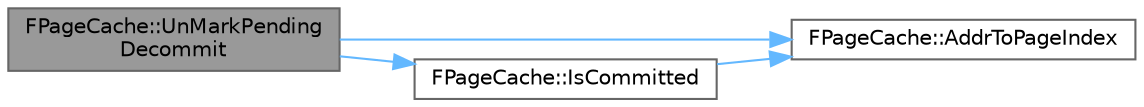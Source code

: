 digraph "FPageCache::UnMarkPendingDecommit"
{
 // INTERACTIVE_SVG=YES
 // LATEX_PDF_SIZE
  bgcolor="transparent";
  edge [fontname=Helvetica,fontsize=10,labelfontname=Helvetica,labelfontsize=10];
  node [fontname=Helvetica,fontsize=10,shape=box,height=0.2,width=0.4];
  rankdir="LR";
  Node1 [id="Node000001",label="FPageCache::UnMarkPending\lDecommit",height=0.2,width=0.4,color="gray40", fillcolor="grey60", style="filled", fontcolor="black",tooltip=" "];
  Node1 -> Node2 [id="edge1_Node000001_Node000002",color="steelblue1",style="solid",tooltip=" "];
  Node2 [id="Node000002",label="FPageCache::AddrToPageIndex",height=0.2,width=0.4,color="grey40", fillcolor="white", style="filled",URL="$d2/dcf/classFPageCache.html#a1fb0769fbda010238e4e19da237f8533",tooltip=" "];
  Node1 -> Node3 [id="edge2_Node000001_Node000003",color="steelblue1",style="solid",tooltip=" "];
  Node3 [id="Node000003",label="FPageCache::IsCommitted",height=0.2,width=0.4,color="grey40", fillcolor="white", style="filled",URL="$d2/dcf/classFPageCache.html#a52eb0833cdbc3ffcc0ae8ec3db15c915",tooltip=" "];
  Node3 -> Node2 [id="edge3_Node000003_Node000002",color="steelblue1",style="solid",tooltip=" "];
}
